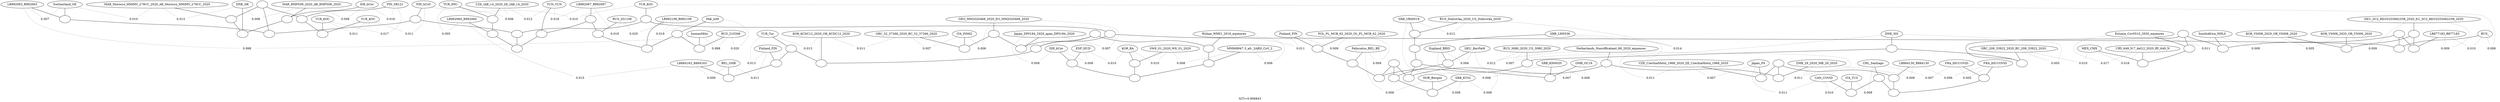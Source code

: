graph "tree" {
label="S(T)=0.906843";
0 [label="LR992063_R992063"];
1 [label="FRA_IHUCOVID"];
2 [label="BEL_GHB"];
3 [label="ESP_HUD"];
4 [label="TUN_TUN"];
5 [label="KOR_YS006_2020_OR_YS006_2020"];
6 [label="DNK_SSI"];
7 [label="ITA_INMI2"];
8 [label="ISR_hCov"];
9 [label="SRB_KV52"];
10 [label="Feliscatus_BEL_BE"];
11 [label="TUR_IMU"];
12 [label="RUS_Dubrovka_2020_US_Dubrovka_2020"];
13 [label="URY_649_N.7_del12_2020_RY_649_N"];
14 [label="LR884130_R884130"];
15 [label="MAR_RMPS06_2020_AR_RMPS06_2020"];
16 [label="TUR_KOC"];
17 [label="NOR_Bergen"];
18 [label="LR992108_R992108"];
19 [label="SouthAfrica_NHLS"];
20 [label="GRC_208_33922_2020_RC_208_33922_2020"];
21 [label="ISR_hCov"];
22 [label="KOR_KCDC12_2020_OR_KCDC12_2020"];
23 [label="TUR_Tur"];
24 [label="ITA_TUS"];
25 [label="Japan_P4"];
26 [label="FIN_hCoV"];
27 [label="RUS_201108"];
28 [label="RUS_"];
29 [label="DNK_DK"];
30 [label="ZMB_29_2020_MB_29_2020"];
31 [label="Estonia_Cov0510_2020_equences"];
32 [label="DEU_BavPat8"];
33 [label="Switzerland_GE"];
34 [label="Finland_FIN"];
35 [label="TUR_KOC"];
36 [label="LR877183_R877183"];
37 [label="TUR_KOC"];
38 [label="KOR_YS008_2020_OR_YS008_2020"];
39 [label="MAR_Morocco_HMIMV_279CC_2020_AR_Morocco_HMIMV_279CC_2020"];
40 [label="CAN_COVID"];
41 [label="CHL_Santiago"];
42 [label="LR884163_R884163"];
43 [label="FRA_IHUCOVID"];
44 [label="RUS_210306"];
45 [label="SWE_01_2020_WE_01_2020"];
46 [label="England_BRIS"];
47 [label="MN908947.3_alt._SARS_CoV_2"];
48 [label="LR992060_R992060"];
49 [label="Japan_DP0184_2020_apan_DP0184_2020"];
50 [label="DEU_SC2_REGS25568233R_2020_EU_SC2_REGS25568233R_2020"];
51 [label="SRB_LI00536"];
52 [label="Wuhan_WH01_2019_equences"];
53 [label="KOR_BA"];
54 [label="MEX_CMX"];
55 [label="LR992097_R992097"];
56 [label="Netherlands_NoordBrabant_86_2020_equences"];
57 [label="humanMito"];
58 [label="PAK_IoM"];
59 [label="CZE_CzechiaMotol_1968_2020_ZE_CzechiaMotol_1968_2020"];
60 [label="FIN_SR121"];
61 [label="SRB_VR00019"];
62 [label="GEO_MM2020468_2020_EO_MM2020468_2020"];
63 [label="POL_PL_MCB_62_2020_OL_PL_MCB_62_2020"];
64 [label="SRB_KI00020"];
65 [label="Finland_FIN"];
66 [label="CZE_IAB_14_2020_ZE_IAB_14_2020"];
67 [label="GMB_GC19"];
68 [label="GRC_52_37266_2020_RC_52_37266_2020"];
69 [label="RUS_3080_2020_US_3080_2020"];
70 [label=""];
71 [label=""];
72 [label=""];
73 [label=""];
74 [label=""];
75 [label=""];
76 [label=""];
77 [label=""];
78 [label=""];
79 [label=""];
80 [label=""];
81 [label=""];
82 [label=""];
83 [label=""];
84 [label=""];
85 [label=""];
86 [label=""];
87 [label=""];
88 [label=""];
89 [label=""];
90 [label=""];
91 [label=""];
92 [label=""];
93 [label=""];
94 [label=""];
95 [label=""];
96 [label=""];
97 [label=""];
98 [label=""];
99 [label=""];
100 [label=""];
101 [label=""];
102 [label=""];
103 [label=""];
104 [label=""];
105 [label=""];
106 [label=""];
107 [label=""];
108 [label=""];
109 [label=""];
110 [label=""];
111 [label=""];
112 [label=""];
113 [label=""];
114 [label=""];
115 [label=""];
116 [label=""];
117 [label=""];
118 [label=""];
119 [label=""];
120 [label=""];
121 [label=""];
122 [label=""];
123 [label=""];
124 [label=""];
125 [label=""];
126 [label=""];
127 [label=""];
128 [label=""];
129 [label=""];
130 [label=""];
131 [label=""];
132 [label=""];
133 [label=""];
134 [label=""];
135 [label=""];
136 [label=""];
137 [label=""];
0 -- 93 [weight="2"];
1 -- 71 [weight="2"];
2 -- 120 [weight="2"];
3 -- 91 [weight="2"];
4 -- 121 [weight="2"];
5 -- 108 [weight="2"];
6 -- 77 [weight="2"];
7 -- 132 [weight="2"];
8 -- 91 [weight="2"];
9 -- 134 [weight="2"];
10 -- 118 [weight="2"];
11 -- 104 [weight="2"];
12 -- 74 [weight="2"];
13 -- 112 [weight="2"];
14 -- 84 [weight="2"];
15 -- 96 [weight="2"];
16 -- 130 [weight="2"];
17 -- 134 [weight="2"];
18 -- 114 [weight="2"];
19 -- 109 [weight="2"];
20 -- 137 [weight="2"];
21 -- 96 [weight="2"];
22 -- 128 [weight="2"];
23 -- 100 [weight="2"];
24 -- 131 [weight="2"];
25 -- 89 [weight="2"];
26 -- 97 [weight="2"];
27 -- 105 [weight="2"];
28 -- 111 [weight="2"];
29 -- 123 [weight="2"];
30 -- 136 [weight="2"];
31 -- 85 [weight="2"];
32 -- 73 [weight="2"];
33 -- 93 [weight="2"];
34 -- 103 [weight="2"];
35 -- 75 [weight="2"];
36 -- 107 [weight="2"];
37 -- 130 [weight="2"];
38 -- 108 [weight="2"];
39 -- 113 [weight="2"];
40 -- 131 [weight="2"];
41 -- 72 [weight="2"];
42 -- 120 [weight="2"];
43 -- 71 [weight="2"];
44 -- 99 [weight="2"];
45 -- 78 [weight="2"];
46 -- 73 [weight="2"];
47 -- 115 [weight="2"];
48 -- 116 [weight="2"];
49 -- 127 [weight="2"];
50 -- 82 [weight="2"];
51 -- 79 [weight="2"];
52 -- 90 [weight="2"];
53 -- 78 [weight="2"];
54 -- 112 [weight="2"];
55 -- 95 [weight="2"];
56 -- 110 [weight="2"];
57 -- 99 [weight="2"];
58 -- 88 [weight="2"];
59 -- 89 [weight="2"];
60 -- 129 [weight="2"];
61 -- 74 [weight="2"];
62 -- 87 [weight="2"];
63 -- 102 [weight="2"];
64 -- 135 [weight="2"];
65 -- 102 [weight="2"];
66 -- 104 [weight="2"];
67 -- 135 [weight="2"];
68 -- 132 [weight="2"];
69 -- 83 [weight="2"];
70 -- 90 [weight="2"];
70 -- 117 [weight="2"];
70 -- 127 [weight="2"];
71 -- 94 [weight="2"];
72 -- 94 [weight="2"];
72 -- 131 [weight="2"];
73 -- 133 [weight="2"];
74 -- 79 [weight="2"];
75 -- 86 [weight="2"];
75 -- 98 [weight="2"];
76 -- 106 [weight="2"];
76 -- 113 [weight="2"];
76 -- 129 [weight="2"];
77 -- 83 [weight="2"];
77 -- 137 [weight="2"];
78 -- 119 [weight="2"];
79 -- 124 [weight="2"];
80 -- 84 [weight="2"];
80 -- 89 [weight="2"];
80 -- 136 [weight="2"];
81 -- 85 [weight="2"];
81 -- 109 [weight="2"];
81 -- 137 [weight="2"];
82 -- 107 [weight="2"];
82 -- 108 [weight="2"];
83 -- 126 [weight="2"];
84 -- 94 [weight="2"];
85 -- 112 [weight="2"];
86 -- 111 [weight="2"];
86 -- 117 [weight="2"];
87 -- 127 [weight="2"];
87 -- 132 [weight="2"];
88 -- 99 [weight="2"];
88 -- 114 [weight="2"];
90 -- 115 [weight="2"];
91 -- 119 [weight="2"];
92 -- 107 [weight="2"];
92 -- 109 [weight="2"];
92 -- 111 [weight="2"];
93 -- 106 [weight="2"];
95 -- 105 [weight="2"];
95 -- 121 [weight="2"];
96 -- 123 [weight="2"];
97 -- 98 [weight="2"];
97 -- 106 [weight="2"];
98 -- 122 [weight="2"];
100 -- 103 [weight="2"];
100 -- 128 [weight="2"];
101 -- 125 [weight="2"];
101 -- 126 [weight="2"];
101 -- 133 [weight="2"];
102 -- 118 [weight="2"];
103 -- 120 [weight="2"];
104 -- 116 [weight="2"];
105 -- 114 [weight="2"];
110 -- 125 [weight="2"];
110 -- 136 [weight="2"];
113 -- 123 [weight="2"];
115 -- 119 [weight="2"];
116 -- 122 [weight="2"];
117 -- 128 [weight="2"];
118 -- 126 [weight="2"];
121 -- 122 [weight="2"];
124 -- 125 [weight="2"];
124 -- 135 [weight="2"];
129 -- 130 [weight="2"];
133 -- 134 [weight="2"];
0 -- 10138 [style="dotted"];
57 -- 10138 [style="dotted"];
10138 [label="0.998",color="white"];
57 -- 10139 [style="dotted"];
44 -- 10139 [style="dotted"];
10139 [label="0.998",color="white"];
44 -- 10140 [style="dotted"];
58 -- 10140 [style="dotted"];
10140 [label="0.020",color="white"];
58 -- 10141 [style="dotted"];
18 -- 10141 [style="dotted"];
10141 [label="0.019",color="white"];
18 -- 10142 [style="dotted"];
27 -- 10142 [style="dotted"];
10142 [label="0.020",color="white"];
27 -- 10143 [style="dotted"];
55 -- 10143 [style="dotted"];
10143 [label="0.019",color="white"];
55 -- 10144 [style="dotted"];
4 -- 10144 [style="dotted"];
10144 [label="0.018",color="white"];
4 -- 10145 [style="dotted"];
66 -- 10145 [style="dotted"];
10145 [label="0.012",color="white"];
66 -- 10146 [style="dotted"];
11 -- 10146 [style="dotted"];
10146 [label="0.006",color="white"];
11 -- 10147 [style="dotted"];
48 -- 10147 [style="dotted"];
10147 [label="0.005",color="white"];
48 -- 10148 [style="dotted"];
42 -- 10148 [style="dotted"];
10148 [label="0.015",color="white"];
42 -- 10149 [style="dotted"];
2 -- 10149 [style="dotted"];
10149 [label="0.009",color="white"];
2 -- 10150 [style="dotted"];
34 -- 10150 [style="dotted"];
10150 [label="0.011",color="white"];
34 -- 10151 [style="dotted"];
23 -- 10151 [style="dotted"];
10151 [label="0.013",color="white"];
23 -- 10152 [style="dotted"];
22 -- 10152 [style="dotted"];
10152 [label="0.013",color="white"];
22 -- 10153 [style="dotted"];
68 -- 10153 [style="dotted"];
10153 [label="0.011",color="white"];
68 -- 10154 [style="dotted"];
7 -- 10154 [style="dotted"];
10154 [label="0.007",color="white"];
7 -- 10155 [style="dotted"];
62 -- 10155 [style="dotted"];
10155 [label="0.006",color="white"];
62 -- 10156 [style="dotted"];
49 -- 10156 [style="dotted"];
10156 [label="0.007",color="white"];
49 -- 10157 [style="dotted"];
8 -- 10157 [style="dotted"];
10157 [label="0.009",color="white"];
8 -- 10158 [style="dotted"];
3 -- 10158 [style="dotted"];
10158 [label="0.008",color="white"];
3 -- 10159 [style="dotted"];
53 -- 10159 [style="dotted"];
10159 [label="0.010",color="white"];
53 -- 10160 [style="dotted"];
45 -- 10160 [style="dotted"];
10160 [label="0.010",color="white"];
45 -- 10161 [style="dotted"];
47 -- 10161 [style="dotted"];
10161 [label="0.008",color="white"];
47 -- 10162 [style="dotted"];
52 -- 10162 [style="dotted"];
10162 [label="0.006",color="white"];
52 -- 10163 [style="dotted"];
65 -- 10163 [style="dotted"];
10163 [label="0.011",color="white"];
65 -- 10164 [style="dotted"];
63 -- 10164 [style="dotted"];
10164 [label="0.009",color="white"];
63 -- 10165 [style="dotted"];
10 -- 10165 [style="dotted"];
10165 [label="0.009",color="white"];
10 -- 10166 [style="dotted"];
17 -- 10166 [style="dotted"];
10166 [label="0.006",color="white"];
17 -- 10167 [style="dotted"];
9 -- 10167 [style="dotted"];
10167 [label="0.008",color="white"];
9 -- 10168 [style="dotted"];
46 -- 10168 [style="dotted"];
10168 [label="0.008",color="white"];
46 -- 10169 [style="dotted"];
32 -- 10169 [style="dotted"];
10169 [label="0.006",color="white"];
32 -- 10170 [style="dotted"];
67 -- 10170 [style="dotted"];
10170 [label="0.007",color="white"];
67 -- 10171 [style="dotted"];
64 -- 10171 [style="dotted"];
10171 [label="0.006",color="white"];
64 -- 10172 [style="dotted"];
61 -- 10172 [style="dotted"];
10172 [label="0.008",color="white"];
61 -- 10173 [style="dotted"];
12 -- 10173 [style="dotted"];
10173 [label="0.012",color="white"];
12 -- 10174 [style="dotted"];
51 -- 10174 [style="dotted"];
10174 [label="0.014",color="white"];
51 -- 10175 [style="dotted"];
59 -- 10175 [style="dotted"];
10175 [label="0.011",color="white"];
59 -- 10176 [style="dotted"];
25 -- 10176 [style="dotted"];
10176 [label="0.007",color="white"];
25 -- 10177 [style="dotted"];
40 -- 10177 [style="dotted"];
10177 [label="0.011",color="white"];
40 -- 10178 [style="dotted"];
24 -- 10178 [style="dotted"];
10178 [label="0.010",color="white"];
24 -- 10179 [style="dotted"];
41 -- 10179 [style="dotted"];
10179 [label="0.008",color="white"];
41 -- 10180 [style="dotted"];
43 -- 10180 [style="dotted"];
10180 [label="0.007",color="white"];
43 -- 10181 [style="dotted"];
1 -- 10181 [style="dotted"];
10181 [label="0.005",color="white"];
1 -- 10182 [style="dotted"];
14 -- 10182 [style="dotted"];
10182 [label="0.006",color="white"];
14 -- 10183 [style="dotted"];
30 -- 10183 [style="dotted"];
10183 [label="0.009",color="white"];
30 -- 10184 [style="dotted"];
56 -- 10184 [style="dotted"];
10184 [label="0.011",color="white"];
56 -- 10185 [style="dotted"];
69 -- 10185 [style="dotted"];
10185 [label="0.012",color="white"];
69 -- 10186 [style="dotted"];
6 -- 10186 [style="dotted"];
10186 [label="0.007",color="white"];
6 -- 10187 [style="dotted"];
20 -- 10187 [style="dotted"];
10187 [label="0.005",color="white"];
20 -- 10188 [style="dotted"];
54 -- 10188 [style="dotted"];
10188 [label="0.010",color="white"];
54 -- 10189 [style="dotted"];
13 -- 10189 [style="dotted"];
10189 [label="0.016",color="white"];
13 -- 10190 [style="dotted"];
31 -- 10190 [style="dotted"];
10190 [label="0.017",color="white"];
31 -- 10191 [style="dotted"];
19 -- 10191 [style="dotted"];
10191 [label="0.011",color="white"];
19 -- 10192 [style="dotted"];
38 -- 10192 [style="dotted"];
10192 [label="0.009",color="white"];
38 -- 10193 [style="dotted"];
5 -- 10193 [style="dotted"];
10193 [label="0.005",color="white"];
5 -- 10194 [style="dotted"];
50 -- 10194 [style="dotted"];
10194 [label="0.009",color="white"];
50 -- 10195 [style="dotted"];
36 -- 10195 [style="dotted"];
10195 [label="0.009",color="white"];
36 -- 10196 [style="dotted"];
28 -- 10196 [style="dotted"];
10196 [label="0.010",color="white"];
28 -- 10197 [style="dotted"];
35 -- 10197 [style="dotted"];
10197 [label="0.008",color="white"];
35 -- 10198 [style="dotted"];
26 -- 10198 [style="dotted"];
10198 [label="0.010",color="white"];
26 -- 10199 [style="dotted"];
37 -- 10199 [style="dotted"];
10199 [label="0.011",color="white"];
37 -- 10200 [style="dotted"];
16 -- 10200 [style="dotted"];
10200 [label="0.011",color="white"];
16 -- 10201 [style="dotted"];
60 -- 10201 [style="dotted"];
10201 [label="0.017",color="white"];
60 -- 10202 [style="dotted"];
21 -- 10202 [style="dotted"];
10202 [label="0.016",color="white"];
21 -- 10203 [style="dotted"];
15 -- 10203 [style="dotted"];
10203 [label="0.008",color="white"];
15 -- 10204 [style="dotted"];
29 -- 10204 [style="dotted"];
10204 [label="0.008",color="white"];
29 -- 10205 [style="dotted"];
39 -- 10205 [style="dotted"];
10205 [label="0.013",color="white"];
39 -- 10206 [style="dotted"];
33 -- 10206 [style="dotted"];
10206 [label="0.010",color="white"];
33 -- 10207 [style="dotted"];
0 -- 10207 [style="dotted"];
10207 [label="0.007",color="white"];
}
